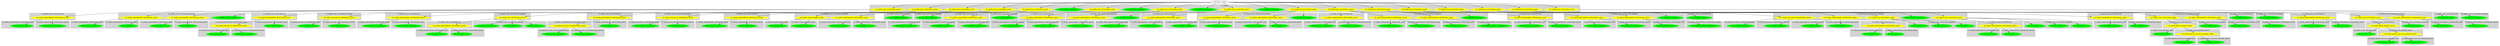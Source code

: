 digraph {

subgraph cluster0 {
 node [style=filled,color=white];
 style=filled;
 color=lightgrey;
 label = "CT_PROG";

"NT_EXPR_CALL_FUNCTION_22555"
 [fillcolor = yellow]
"NT_EXPR_CALL_FUNCTION_22566"
 [fillcolor = yellow]
"NT_EXPR_CALL_FUNCTION_22575"
 [fillcolor = yellow]
"NT_EXPR_CALL_FUNCTION_22586"
 [fillcolor = yellow]
"NT_EXPR_CALL_FUNCTION_22595"
 [fillcolor = yellow]
"NT_EXPR_CALL_FUNCTION_22605"
 [fillcolor = yellow]
"NT_EXPR_CALL_FUNCTION_22608"
 [fillcolor = yellow]
"NT_EXPR_CALL_FUNCTION_22613"
 [fillcolor = yellow]
"NT_ID_22621< meta.pred >"
 [fillcolor = green]
"NT_EXPR_CALL_FUNCTION_22622"
 [fillcolor = yellow]
"NT_ID_22633< meat.pred >"
 [fillcolor = green]
"NT_EXPR_CALL_FUNCTION_22634"
 [fillcolor = yellow]
"NT_ID_22645< meat.pred >"
 [fillcolor = green]
"NT_EXPR_CALL_FUNCTION_22646"
 [fillcolor = yellow]
"NT_ID_22657< meat.pred >"
 [fillcolor = green]
"NT_EXPR_CALL_FUNCTION_22658"
 [fillcolor = yellow]
"NT_EXPR_CALL_FUNCTION_22681"
 [fillcolor = yellow]
"NT_EXPR_CALL_FUNCTION_22695"
 [fillcolor = yellow]
"NT_EXPR_CALL_FUNCTION_22698"
 [fillcolor = yellow]
"NT_EXPR_CALL_FUNCTION_22712"
 [fillcolor = yellow]
}
"NT_PROG_22554"->"NT_EXPR_CALL_FUNCTION_22555"
subgraph cluster1 {
 node [style=filled,color=white];
 style=filled;
 color=lightgrey;
 label = "CT_EXPR_CALL_FUNCTION_ID";

"NT_EXPR_ASSIGNMENT_OPETATORS_22556"
 [fillcolor = yellow]
}
subgraph cluster2 {
 node [style=filled,color=white];
 style=filled;
 color=lightgrey;
 label = "CT_EXPR_CALL_FUNCTION_PARAMS";

"NT_STRING_22559< 'meat.txt' >"
 [fillcolor = green]
"NT_EXPR_ASSIGNMENT_OPETATORS_22560"
 [fillcolor = yellow]
"NT_EXPR_ASSIGNMENT_OPETATORS_22563"
 [fillcolor = yellow]
}
"NT_EXPR_CALL_FUNCTION_22555"->"NT_EXPR_ASSIGNMENT_OPETATORS_22556"
subgraph cluster3 {
 node [style=filled,color=white];
 style=filled;
 color=lightgrey;
 label = "CT_EXPR_ASSIGNMENT_OPETATORS_LEFT";

"NT_ID_22557< meat >"
 [fillcolor = green]
}
subgraph cluster4 {
 node [style=filled,color=white];
 style=filled;
 color=lightgrey;
 label = "CT_EXPR_ASSIGNMENT_OPETATORS_RIGHT";

"NT_ID_22558< read.table >"
 [fillcolor = green]
}
"NT_EXPR_ASSIGNMENT_OPETATORS_22556"->"NT_ID_22557< meat >"
"NT_EXPR_ASSIGNMENT_OPETATORS_22556"->"NT_ID_22558< read.table >"
"NT_EXPR_CALL_FUNCTION_22555"->"NT_STRING_22559< 'meat.txt' >"
"NT_EXPR_CALL_FUNCTION_22555"->"NT_EXPR_ASSIGNMENT_OPETATORS_22560"
subgraph cluster5 {
 node [style=filled,color=white];
 style=filled;
 color=lightgrey;
 label = "CT_EXPR_ASSIGNMENT_OPETATORS_LEFT";

"NT_ID_22561< header >"
 [fillcolor = green]
}
subgraph cluster6 {
 node [style=filled,color=white];
 style=filled;
 color=lightgrey;
 label = "CT_EXPR_ASSIGNMENT_OPETATORS_RIGHT";

"NT_ID_22562< T >"
 [fillcolor = green]
}
"NT_EXPR_ASSIGNMENT_OPETATORS_22560"->"NT_ID_22561< header >"
"NT_EXPR_ASSIGNMENT_OPETATORS_22560"->"NT_ID_22562< T >"
"NT_EXPR_CALL_FUNCTION_22555"->"NT_EXPR_ASSIGNMENT_OPETATORS_22563"
subgraph cluster7 {
 node [style=filled,color=white];
 style=filled;
 color=lightgrey;
 label = "CT_EXPR_ASSIGNMENT_OPETATORS_LEFT";

"NT_ID_22564< as.is >"
 [fillcolor = green]
}
subgraph cluster8 {
 node [style=filled,color=white];
 style=filled;
 color=lightgrey;
 label = "CT_EXPR_ASSIGNMENT_OPETATORS_RIGHT";

"NT_ID_22565< T >"
 [fillcolor = green]
}
"NT_EXPR_ASSIGNMENT_OPETATORS_22563"->"NT_ID_22564< as.is >"
"NT_EXPR_ASSIGNMENT_OPETATORS_22563"->"NT_ID_22565< T >"
"NT_PROG_22554"->"NT_EXPR_CALL_FUNCTION_22566"
subgraph cluster9 {
 node [style=filled,color=white];
 style=filled;
 color=lightgrey;
 label = "CT_EXPR_CALL_FUNCTION_ID";

"NT_EXPR_ASSIGNMENT_OPETATORS_22567"
 [fillcolor = yellow]
}
subgraph cluster10 {
 node [style=filled,color=white];
 style=filled;
 color=lightgrey;
 label = "CT_EXPR_CALL_FUNCTION_PARAMS";

"NT_EXPR_DOLLAR_AT_OPERATORS_22572"
 [fillcolor = yellow]
}
"NT_EXPR_CALL_FUNCTION_22566"->"NT_EXPR_ASSIGNMENT_OPETATORS_22567"
subgraph cluster11 {
 node [style=filled,color=white];
 style=filled;
 color=lightgrey;
 label = "CT_EXPR_ASSIGNMENT_OPETATORS_LEFT";

"NT_EXPR_DOLLAR_AT_OPERATORS_22568"
 [fillcolor = yellow]
}
subgraph cluster12 {
 node [style=filled,color=white];
 style=filled;
 color=lightgrey;
 label = "CT_EXPR_ASSIGNMENT_OPETATORS_RIGHT";

"NT_ID_22571< log >"
 [fillcolor = green]
}
"NT_EXPR_ASSIGNMENT_OPETATORS_22567"->"NT_EXPR_DOLLAR_AT_OPERATORS_22568"
subgraph cluster13 {
 node [style=filled,color=white];
 style=filled;
 color=lightgrey;
 label = "CT_EXPR_DOLLAR_AT_OPERATORS_BASE";

"NT_ID_22569< meat >"
 [fillcolor = green]
}
subgraph cluster14 {
 node [style=filled,color=white];
 style=filled;
 color=lightgrey;
 label = "CT_EXPR_DOLLAR_AT_OPERATORS_OFFSET";

"NT_ID_22570< logtime >"
 [fillcolor = green]
}
"NT_EXPR_DOLLAR_AT_OPERATORS_22568"->"NT_ID_22569< meat >"
"NT_EXPR_DOLLAR_AT_OPERATORS_22568"->"NT_ID_22570< logtime >"
"NT_EXPR_ASSIGNMENT_OPETATORS_22567"->"NT_ID_22571< log >"
"NT_EXPR_CALL_FUNCTION_22566"->"NT_EXPR_DOLLAR_AT_OPERATORS_22572"
subgraph cluster15 {
 node [style=filled,color=white];
 style=filled;
 color=lightgrey;
 label = "CT_EXPR_DOLLAR_AT_OPERATORS_BASE";

"NT_ID_22573< meat >"
 [fillcolor = green]
}
subgraph cluster16 {
 node [style=filled,color=white];
 style=filled;
 color=lightgrey;
 label = "CT_EXPR_DOLLAR_AT_OPERATORS_OFFSET";

"NT_ID_22574< time >"
 [fillcolor = green]
}
"NT_EXPR_DOLLAR_AT_OPERATORS_22572"->"NT_ID_22573< meat >"
"NT_EXPR_DOLLAR_AT_OPERATORS_22572"->"NT_ID_22574< time >"
"NT_PROG_22554"->"NT_EXPR_CALL_FUNCTION_22575"
subgraph cluster17 {
 node [style=filled,color=white];
 style=filled;
 color=lightgrey;
 label = "CT_EXPR_CALL_FUNCTION_ID";

"NT_EXPR_ASSIGNMENT_OPETATORS_22576"
 [fillcolor = yellow]
}
subgraph cluster18 {
 node [style=filled,color=white];
 style=filled;
 color=lightgrey;
 label = "CT_EXPR_CALL_FUNCTION_PARAMS";

"NT_EXPR_CALL_FUNCTION_22579"
 [fillcolor = yellow]
}
"NT_EXPR_CALL_FUNCTION_22575"->"NT_EXPR_ASSIGNMENT_OPETATORS_22576"
subgraph cluster19 {
 node [style=filled,color=white];
 style=filled;
 color=lightgrey;
 label = "CT_EXPR_ASSIGNMENT_OPETATORS_LEFT";

"NT_ID_22577< meat.new >"
 [fillcolor = green]
}
subgraph cluster20 {
 node [style=filled,color=white];
 style=filled;
 color=lightgrey;
 label = "CT_EXPR_ASSIGNMENT_OPETATORS_RIGHT";

"NT_ID_22578< data.frame >"
 [fillcolor = green]
}
"NT_EXPR_ASSIGNMENT_OPETATORS_22576"->"NT_ID_22577< meat.new >"
"NT_EXPR_ASSIGNMENT_OPETATORS_22576"->"NT_ID_22578< data.frame >"
"NT_EXPR_CALL_FUNCTION_22575"->"NT_EXPR_CALL_FUNCTION_22579"
subgraph cluster21 {
 node [style=filled,color=white];
 style=filled;
 color=lightgrey;
 label = "CT_EXPR_CALL_FUNCTION_ID";

"NT_EXPR_ASSIGNMENT_OPETATORS_22580"
 [fillcolor = yellow]
}
subgraph cluster22 {
 node [style=filled,color=white];
 style=filled;
 color=lightgrey;
 label = "CT_EXPR_CALL_FUNCTION_PARAMS";

"NT_INT_22583< 1 >"
 [fillcolor = green]
"NT_INT_22584< 5 >"
 [fillcolor = green]
"NT_FLOAT_22585< 0.5 >"
 [fillcolor = green]
}
"NT_EXPR_CALL_FUNCTION_22579"->"NT_EXPR_ASSIGNMENT_OPETATORS_22580"
subgraph cluster23 {
 node [style=filled,color=white];
 style=filled;
 color=lightgrey;
 label = "CT_EXPR_ASSIGNMENT_OPETATORS_LEFT";

"NT_ID_22581< time >"
 [fillcolor = green]
}
subgraph cluster24 {
 node [style=filled,color=white];
 style=filled;
 color=lightgrey;
 label = "CT_EXPR_ASSIGNMENT_OPETATORS_RIGHT";

"NT_ID_22582< seq >"
 [fillcolor = green]
}
"NT_EXPR_ASSIGNMENT_OPETATORS_22580"->"NT_ID_22581< time >"
"NT_EXPR_ASSIGNMENT_OPETATORS_22580"->"NT_ID_22582< seq >"
"NT_EXPR_CALL_FUNCTION_22579"->"NT_INT_22583< 1 >"
"NT_EXPR_CALL_FUNCTION_22579"->"NT_INT_22584< 5 >"
"NT_EXPR_CALL_FUNCTION_22579"->"NT_FLOAT_22585< 0.5 >"
"NT_PROG_22554"->"NT_EXPR_CALL_FUNCTION_22586"
subgraph cluster25 {
 node [style=filled,color=white];
 style=filled;
 color=lightgrey;
 label = "CT_EXPR_CALL_FUNCTION_ID";

"NT_EXPR_ASSIGNMENT_OPETATORS_22587"
 [fillcolor = yellow]
}
subgraph cluster26 {
 node [style=filled,color=white];
 style=filled;
 color=lightgrey;
 label = "CT_EXPR_CALL_FUNCTION_PARAMS";

"NT_EXPR_DOLLAR_AT_OPERATORS_22592"
 [fillcolor = yellow]
}
"NT_EXPR_CALL_FUNCTION_22586"->"NT_EXPR_ASSIGNMENT_OPETATORS_22587"
subgraph cluster27 {
 node [style=filled,color=white];
 style=filled;
 color=lightgrey;
 label = "CT_EXPR_ASSIGNMENT_OPETATORS_LEFT";

"NT_EXPR_DOLLAR_AT_OPERATORS_22588"
 [fillcolor = yellow]
}
subgraph cluster28 {
 node [style=filled,color=white];
 style=filled;
 color=lightgrey;
 label = "CT_EXPR_ASSIGNMENT_OPETATORS_RIGHT";

"NT_ID_22591< log >"
 [fillcolor = green]
}
"NT_EXPR_ASSIGNMENT_OPETATORS_22587"->"NT_EXPR_DOLLAR_AT_OPERATORS_22588"
subgraph cluster29 {
 node [style=filled,color=white];
 style=filled;
 color=lightgrey;
 label = "CT_EXPR_DOLLAR_AT_OPERATORS_BASE";

"NT_ID_22589< meat.new >"
 [fillcolor = green]
}
subgraph cluster30 {
 node [style=filled,color=white];
 style=filled;
 color=lightgrey;
 label = "CT_EXPR_DOLLAR_AT_OPERATORS_OFFSET";

"NT_ID_22590< logtime >"
 [fillcolor = green]
}
"NT_EXPR_DOLLAR_AT_OPERATORS_22588"->"NT_ID_22589< meat.new >"
"NT_EXPR_DOLLAR_AT_OPERATORS_22588"->"NT_ID_22590< logtime >"
"NT_EXPR_ASSIGNMENT_OPETATORS_22587"->"NT_ID_22591< log >"
"NT_EXPR_CALL_FUNCTION_22586"->"NT_EXPR_DOLLAR_AT_OPERATORS_22592"
subgraph cluster31 {
 node [style=filled,color=white];
 style=filled;
 color=lightgrey;
 label = "CT_EXPR_DOLLAR_AT_OPERATORS_BASE";

"NT_ID_22593< meat.new >"
 [fillcolor = green]
}
subgraph cluster32 {
 node [style=filled,color=white];
 style=filled;
 color=lightgrey;
 label = "CT_EXPR_DOLLAR_AT_OPERATORS_OFFSET";

"NT_ID_22594< time >"
 [fillcolor = green]
}
"NT_EXPR_DOLLAR_AT_OPERATORS_22592"->"NT_ID_22593< meat.new >"
"NT_EXPR_DOLLAR_AT_OPERATORS_22592"->"NT_ID_22594< time >"
"NT_PROG_22554"->"NT_EXPR_CALL_FUNCTION_22595"
subgraph cluster33 {
 node [style=filled,color=white];
 style=filled;
 color=lightgrey;
 label = "CT_EXPR_CALL_FUNCTION_ID";

"NT_EXPR_ASSIGNMENT_OPETATORS_22596"
 [fillcolor = yellow]
}
subgraph cluster34 {
 node [style=filled,color=white];
 style=filled;
 color=lightgrey;
 label = "CT_EXPR_CALL_FUNCTION_PARAMS";

"NT_EXPR_TILDE_BINARY_22599"
 [fillcolor = yellow]
"NT_EXPR_ASSIGNMENT_OPETATORS_22602"
 [fillcolor = yellow]
}
"NT_EXPR_CALL_FUNCTION_22595"->"NT_EXPR_ASSIGNMENT_OPETATORS_22596"
subgraph cluster35 {
 node [style=filled,color=white];
 style=filled;
 color=lightgrey;
 label = "CT_EXPR_ASSIGNMENT_OPETATORS_LEFT";

"NT_ID_22597< meat.lm >"
 [fillcolor = green]
}
subgraph cluster36 {
 node [style=filled,color=white];
 style=filled;
 color=lightgrey;
 label = "CT_EXPR_ASSIGNMENT_OPETATORS_RIGHT";

"NT_ID_22598< lm >"
 [fillcolor = green]
}
"NT_EXPR_ASSIGNMENT_OPETATORS_22596"->"NT_ID_22597< meat.lm >"
"NT_EXPR_ASSIGNMENT_OPETATORS_22596"->"NT_ID_22598< lm >"
"NT_EXPR_CALL_FUNCTION_22595"->"NT_EXPR_TILDE_BINARY_22599"
subgraph cluster37 {
 node [style=filled,color=white];
 style=filled;
 color=lightgrey;
 label = "CT_EXPR_TILDE_BINARY_LEFT";

"NT_ID_22600< ph >"
 [fillcolor = green]
}
subgraph cluster38 {
 node [style=filled,color=white];
 style=filled;
 color=lightgrey;
 label = "CT_EXPR_TILDE_BINARY_RIGHT";

"NT_ID_22601< logtime >"
 [fillcolor = green]
}
"NT_EXPR_TILDE_BINARY_22599"->"NT_ID_22600< ph >"
"NT_EXPR_TILDE_BINARY_22599"->"NT_ID_22601< logtime >"
"NT_EXPR_CALL_FUNCTION_22595"->"NT_EXPR_ASSIGNMENT_OPETATORS_22602"
subgraph cluster39 {
 node [style=filled,color=white];
 style=filled;
 color=lightgrey;
 label = "CT_EXPR_ASSIGNMENT_OPETATORS_LEFT";

"NT_ID_22603< data >"
 [fillcolor = green]
}
subgraph cluster40 {
 node [style=filled,color=white];
 style=filled;
 color=lightgrey;
 label = "CT_EXPR_ASSIGNMENT_OPETATORS_RIGHT";

"NT_ID_22604< meat >"
 [fillcolor = green]
}
"NT_EXPR_ASSIGNMENT_OPETATORS_22602"->"NT_ID_22603< data >"
"NT_EXPR_ASSIGNMENT_OPETATORS_22602"->"NT_ID_22604< meat >"
"NT_PROG_22554"->"NT_EXPR_CALL_FUNCTION_22605"
subgraph cluster41 {
 node [style=filled,color=white];
 style=filled;
 color=lightgrey;
 label = "CT_EXPR_CALL_FUNCTION_ID";

"NT_ID_22606< summary >"
 [fillcolor = green]
}
subgraph cluster42 {
 node [style=filled,color=white];
 style=filled;
 color=lightgrey;
 label = "CT_EXPR_CALL_FUNCTION_PARAMS";

"NT_ID_22607< meat.lm >"
 [fillcolor = green]
}
"NT_EXPR_CALL_FUNCTION_22605"->"NT_ID_22606< summary >"
"NT_EXPR_CALL_FUNCTION_22605"->"NT_ID_22607< meat.lm >"
"NT_PROG_22554"->"NT_EXPR_CALL_FUNCTION_22608"
subgraph cluster43 {
 node [style=filled,color=white];
 style=filled;
 color=lightgrey;
 label = "CT_EXPR_CALL_FUNCTION_ID";

"NT_EXPR_ASSIGNMENT_OPETATORS_22609"
 [fillcolor = yellow]
}
subgraph cluster44 {
 node [style=filled,color=white];
 style=filled;
 color=lightgrey;
 label = "CT_EXPR_CALL_FUNCTION_PARAMS";

"NT_ID_22612< meat.lm >"
 [fillcolor = green]
}
"NT_EXPR_CALL_FUNCTION_22608"->"NT_EXPR_ASSIGNMENT_OPETATORS_22609"
subgraph cluster45 {
 node [style=filled,color=white];
 style=filled;
 color=lightgrey;
 label = "CT_EXPR_ASSIGNMENT_OPETATORS_LEFT";

"NT_ID_22610< meat.pred >"
 [fillcolor = green]
}
subgraph cluster46 {
 node [style=filled,color=white];
 style=filled;
 color=lightgrey;
 label = "CT_EXPR_ASSIGNMENT_OPETATORS_RIGHT";

"NT_ID_22611< predict >"
 [fillcolor = green]
}
"NT_EXPR_ASSIGNMENT_OPETATORS_22609"->"NT_ID_22610< meat.pred >"
"NT_EXPR_ASSIGNMENT_OPETATORS_22609"->"NT_ID_22611< predict >"
"NT_EXPR_CALL_FUNCTION_22608"->"NT_ID_22612< meat.lm >"
"NT_PROG_22554"->"NT_EXPR_CALL_FUNCTION_22613"
subgraph cluster47 {
 node [style=filled,color=white];
 style=filled;
 color=lightgrey;
 label = "CT_EXPR_CALL_FUNCTION_ID";

"NT_EXPR_ASSIGNMENT_OPETATORS_22614"
 [fillcolor = yellow]
}
subgraph cluster48 {
 node [style=filled,color=white];
 style=filled;
 color=lightgrey;
 label = "CT_EXPR_CALL_FUNCTION_PARAMS";

"NT_ID_22617< meat.lm >"
 [fillcolor = green]
"NT_EXPR_ASSIGNMENT_OPETATORS_22618"
 [fillcolor = yellow]
}
"NT_EXPR_CALL_FUNCTION_22613"->"NT_EXPR_ASSIGNMENT_OPETATORS_22614"
subgraph cluster49 {
 node [style=filled,color=white];
 style=filled;
 color=lightgrey;
 label = "CT_EXPR_ASSIGNMENT_OPETATORS_LEFT";

"NT_ID_22615< meat.pred >"
 [fillcolor = green]
}
subgraph cluster50 {
 node [style=filled,color=white];
 style=filled;
 color=lightgrey;
 label = "CT_EXPR_ASSIGNMENT_OPETATORS_RIGHT";

"NT_ID_22616< predict >"
 [fillcolor = green]
}
"NT_EXPR_ASSIGNMENT_OPETATORS_22614"->"NT_ID_22615< meat.pred >"
"NT_EXPR_ASSIGNMENT_OPETATORS_22614"->"NT_ID_22616< predict >"
"NT_EXPR_CALL_FUNCTION_22613"->"NT_ID_22617< meat.lm >"
"NT_EXPR_CALL_FUNCTION_22613"->"NT_EXPR_ASSIGNMENT_OPETATORS_22618"
subgraph cluster51 {
 node [style=filled,color=white];
 style=filled;
 color=lightgrey;
 label = "CT_EXPR_ASSIGNMENT_OPETATORS_LEFT";

"NT_ID_22619< newdata >"
 [fillcolor = green]
}
subgraph cluster52 {
 node [style=filled,color=white];
 style=filled;
 color=lightgrey;
 label = "CT_EXPR_ASSIGNMENT_OPETATORS_RIGHT";

"NT_ID_22620< meat.new >"
 [fillcolor = green]
}
"NT_EXPR_ASSIGNMENT_OPETATORS_22618"->"NT_ID_22619< newdata >"
"NT_EXPR_ASSIGNMENT_OPETATORS_22618"->"NT_ID_22620< meat.new >"
"NT_PROG_22554"->"NT_ID_22621< meta.pred >"
"NT_PROG_22554"->"NT_EXPR_CALL_FUNCTION_22622"
subgraph cluster53 {
 node [style=filled,color=white];
 style=filled;
 color=lightgrey;
 label = "CT_EXPR_CALL_FUNCTION_ID";

"NT_EXPR_ASSIGNMENT_OPETATORS_22623"
 [fillcolor = yellow]
}
subgraph cluster54 {
 node [style=filled,color=white];
 style=filled;
 color=lightgrey;
 label = "CT_EXPR_CALL_FUNCTION_PARAMS";

"NT_ID_22626< meat.lm >"
 [fillcolor = green]
"NT_EXPR_ASSIGNMENT_OPETATORS_22627"
 [fillcolor = yellow]
"NT_EXPR_ASSIGNMENT_OPETATORS_22630"
 [fillcolor = yellow]
}
"NT_EXPR_CALL_FUNCTION_22622"->"NT_EXPR_ASSIGNMENT_OPETATORS_22623"
subgraph cluster55 {
 node [style=filled,color=white];
 style=filled;
 color=lightgrey;
 label = "CT_EXPR_ASSIGNMENT_OPETATORS_LEFT";

"NT_ID_22624< meat.pred >"
 [fillcolor = green]
}
subgraph cluster56 {
 node [style=filled,color=white];
 style=filled;
 color=lightgrey;
 label = "CT_EXPR_ASSIGNMENT_OPETATORS_RIGHT";

"NT_ID_22625< predict >"
 [fillcolor = green]
}
"NT_EXPR_ASSIGNMENT_OPETATORS_22623"->"NT_ID_22624< meat.pred >"
"NT_EXPR_ASSIGNMENT_OPETATORS_22623"->"NT_ID_22625< predict >"
"NT_EXPR_CALL_FUNCTION_22622"->"NT_ID_22626< meat.lm >"
"NT_EXPR_CALL_FUNCTION_22622"->"NT_EXPR_ASSIGNMENT_OPETATORS_22627"
subgraph cluster57 {
 node [style=filled,color=white];
 style=filled;
 color=lightgrey;
 label = "CT_EXPR_ASSIGNMENT_OPETATORS_LEFT";

"NT_ID_22628< newdata >"
 [fillcolor = green]
}
subgraph cluster58 {
 node [style=filled,color=white];
 style=filled;
 color=lightgrey;
 label = "CT_EXPR_ASSIGNMENT_OPETATORS_RIGHT";

"NT_ID_22629< meat.new >"
 [fillcolor = green]
}
"NT_EXPR_ASSIGNMENT_OPETATORS_22627"->"NT_ID_22628< newdata >"
"NT_EXPR_ASSIGNMENT_OPETATORS_22627"->"NT_ID_22629< meat.new >"
"NT_EXPR_CALL_FUNCTION_22622"->"NT_EXPR_ASSIGNMENT_OPETATORS_22630"
subgraph cluster59 {
 node [style=filled,color=white];
 style=filled;
 color=lightgrey;
 label = "CT_EXPR_ASSIGNMENT_OPETATORS_LEFT";

"NT_ID_22631< se.fit >"
 [fillcolor = green]
}
subgraph cluster60 {
 node [style=filled,color=white];
 style=filled;
 color=lightgrey;
 label = "CT_EXPR_ASSIGNMENT_OPETATORS_RIGHT";

"NT_ID_22632< T >"
 [fillcolor = green]
}
"NT_EXPR_ASSIGNMENT_OPETATORS_22630"->"NT_ID_22631< se.fit >"
"NT_EXPR_ASSIGNMENT_OPETATORS_22630"->"NT_ID_22632< T >"
"NT_PROG_22554"->"NT_ID_22633< meat.pred >"
"NT_PROG_22554"->"NT_EXPR_CALL_FUNCTION_22634"
subgraph cluster61 {
 node [style=filled,color=white];
 style=filled;
 color=lightgrey;
 label = "CT_EXPR_CALL_FUNCTION_ID";

"NT_EXPR_ASSIGNMENT_OPETATORS_22635"
 [fillcolor = yellow]
}
subgraph cluster62 {
 node [style=filled,color=white];
 style=filled;
 color=lightgrey;
 label = "CT_EXPR_CALL_FUNCTION_PARAMS";

"NT_ID_22638< meat.lm >"
 [fillcolor = green]
"NT_EXPR_ASSIGNMENT_OPETATORS_22639"
 [fillcolor = yellow]
"NT_EXPR_ASSIGNMENT_OPETATORS_22642"
 [fillcolor = yellow]
}
"NT_EXPR_CALL_FUNCTION_22634"->"NT_EXPR_ASSIGNMENT_OPETATORS_22635"
subgraph cluster63 {
 node [style=filled,color=white];
 style=filled;
 color=lightgrey;
 label = "CT_EXPR_ASSIGNMENT_OPETATORS_LEFT";

"NT_ID_22636< meat.pred >"
 [fillcolor = green]
}
subgraph cluster64 {
 node [style=filled,color=white];
 style=filled;
 color=lightgrey;
 label = "CT_EXPR_ASSIGNMENT_OPETATORS_RIGHT";

"NT_ID_22637< predict >"
 [fillcolor = green]
}
"NT_EXPR_ASSIGNMENT_OPETATORS_22635"->"NT_ID_22636< meat.pred >"
"NT_EXPR_ASSIGNMENT_OPETATORS_22635"->"NT_ID_22637< predict >"
"NT_EXPR_CALL_FUNCTION_22634"->"NT_ID_22638< meat.lm >"
"NT_EXPR_CALL_FUNCTION_22634"->"NT_EXPR_ASSIGNMENT_OPETATORS_22639"
subgraph cluster65 {
 node [style=filled,color=white];
 style=filled;
 color=lightgrey;
 label = "CT_EXPR_ASSIGNMENT_OPETATORS_LEFT";

"NT_ID_22640< newdata >"
 [fillcolor = green]
}
subgraph cluster66 {
 node [style=filled,color=white];
 style=filled;
 color=lightgrey;
 label = "CT_EXPR_ASSIGNMENT_OPETATORS_RIGHT";

"NT_ID_22641< meat.new >"
 [fillcolor = green]
}
"NT_EXPR_ASSIGNMENT_OPETATORS_22639"->"NT_ID_22640< newdata >"
"NT_EXPR_ASSIGNMENT_OPETATORS_22639"->"NT_ID_22641< meat.new >"
"NT_EXPR_CALL_FUNCTION_22634"->"NT_EXPR_ASSIGNMENT_OPETATORS_22642"
subgraph cluster67 {
 node [style=filled,color=white];
 style=filled;
 color=lightgrey;
 label = "CT_EXPR_ASSIGNMENT_OPETATORS_LEFT";

"NT_ID_22643< interval >"
 [fillcolor = green]
}
subgraph cluster68 {
 node [style=filled,color=white];
 style=filled;
 color=lightgrey;
 label = "CT_EXPR_ASSIGNMENT_OPETATORS_RIGHT";

"NT_STRING_22644< 'confidence' >"
 [fillcolor = green]
}
"NT_EXPR_ASSIGNMENT_OPETATORS_22642"->"NT_ID_22643< interval >"
"NT_EXPR_ASSIGNMENT_OPETATORS_22642"->"NT_STRING_22644< 'confidence' >"
"NT_PROG_22554"->"NT_ID_22645< meat.pred >"
"NT_PROG_22554"->"NT_EXPR_CALL_FUNCTION_22646"
subgraph cluster69 {
 node [style=filled,color=white];
 style=filled;
 color=lightgrey;
 label = "CT_EXPR_CALL_FUNCTION_ID";

"NT_EXPR_ASSIGNMENT_OPETATORS_22647"
 [fillcolor = yellow]
}
subgraph cluster70 {
 node [style=filled,color=white];
 style=filled;
 color=lightgrey;
 label = "CT_EXPR_CALL_FUNCTION_PARAMS";

"NT_ID_22650< meat.lm >"
 [fillcolor = green]
"NT_EXPR_ASSIGNMENT_OPETATORS_22651"
 [fillcolor = yellow]
"NT_EXPR_ASSIGNMENT_OPETATORS_22654"
 [fillcolor = yellow]
}
"NT_EXPR_CALL_FUNCTION_22646"->"NT_EXPR_ASSIGNMENT_OPETATORS_22647"
subgraph cluster71 {
 node [style=filled,color=white];
 style=filled;
 color=lightgrey;
 label = "CT_EXPR_ASSIGNMENT_OPETATORS_LEFT";

"NT_ID_22648< meat.pred >"
 [fillcolor = green]
}
subgraph cluster72 {
 node [style=filled,color=white];
 style=filled;
 color=lightgrey;
 label = "CT_EXPR_ASSIGNMENT_OPETATORS_RIGHT";

"NT_ID_22649< predict >"
 [fillcolor = green]
}
"NT_EXPR_ASSIGNMENT_OPETATORS_22647"->"NT_ID_22648< meat.pred >"
"NT_EXPR_ASSIGNMENT_OPETATORS_22647"->"NT_ID_22649< predict >"
"NT_EXPR_CALL_FUNCTION_22646"->"NT_ID_22650< meat.lm >"
"NT_EXPR_CALL_FUNCTION_22646"->"NT_EXPR_ASSIGNMENT_OPETATORS_22651"
subgraph cluster73 {
 node [style=filled,color=white];
 style=filled;
 color=lightgrey;
 label = "CT_EXPR_ASSIGNMENT_OPETATORS_LEFT";

"NT_ID_22652< newdata >"
 [fillcolor = green]
}
subgraph cluster74 {
 node [style=filled,color=white];
 style=filled;
 color=lightgrey;
 label = "CT_EXPR_ASSIGNMENT_OPETATORS_RIGHT";

"NT_ID_22653< meat.new >"
 [fillcolor = green]
}
"NT_EXPR_ASSIGNMENT_OPETATORS_22651"->"NT_ID_22652< newdata >"
"NT_EXPR_ASSIGNMENT_OPETATORS_22651"->"NT_ID_22653< meat.new >"
"NT_EXPR_CALL_FUNCTION_22646"->"NT_EXPR_ASSIGNMENT_OPETATORS_22654"
subgraph cluster75 {
 node [style=filled,color=white];
 style=filled;
 color=lightgrey;
 label = "CT_EXPR_ASSIGNMENT_OPETATORS_LEFT";

"NT_ID_22655< interval >"
 [fillcolor = green]
}
subgraph cluster76 {
 node [style=filled,color=white];
 style=filled;
 color=lightgrey;
 label = "CT_EXPR_ASSIGNMENT_OPETATORS_RIGHT";

"NT_STRING_22656< 'prediction' >"
 [fillcolor = green]
}
"NT_EXPR_ASSIGNMENT_OPETATORS_22654"->"NT_ID_22655< interval >"
"NT_EXPR_ASSIGNMENT_OPETATORS_22654"->"NT_STRING_22656< 'prediction' >"
"NT_PROG_22554"->"NT_ID_22657< meat.pred >"
"NT_PROG_22554"->"NT_EXPR_CALL_FUNCTION_22658"
subgraph cluster77 {
 node [style=filled,color=white];
 style=filled;
 color=lightgrey;
 label = "CT_EXPR_CALL_FUNCTION_ID";

"NT_ID_22659< matplot >"
 [fillcolor = green]
}
subgraph cluster78 {
 node [style=filled,color=white];
 style=filled;
 color=lightgrey;
 label = "CT_EXPR_CALL_FUNCTION_PARAMS";

"NT_EXPR_DOLLAR_AT_OPERATORS_22660"
 [fillcolor = yellow]
"NT_ID_22663< meat.pred >"
 [fillcolor = green]
"NT_EXPR_ASSIGNMENT_OPETATORS_22664"
 [fillcolor = yellow]
"NT_EXPR_CALL_FUNCTION_22667"
 [fillcolor = yellow]
"NT_EXPR_CALL_FUNCTION_22674"
 [fillcolor = yellow]
}
"NT_EXPR_CALL_FUNCTION_22658"->"NT_ID_22659< matplot >"
"NT_EXPR_CALL_FUNCTION_22658"->"NT_EXPR_DOLLAR_AT_OPERATORS_22660"
subgraph cluster79 {
 node [style=filled,color=white];
 style=filled;
 color=lightgrey;
 label = "CT_EXPR_DOLLAR_AT_OPERATORS_BASE";

"NT_ID_22661< meat.new >"
 [fillcolor = green]
}
subgraph cluster80 {
 node [style=filled,color=white];
 style=filled;
 color=lightgrey;
 label = "CT_EXPR_DOLLAR_AT_OPERATORS_OFFSET";

"NT_ID_22662< logtime >"
 [fillcolor = green]
}
"NT_EXPR_DOLLAR_AT_OPERATORS_22660"->"NT_ID_22661< meat.new >"
"NT_EXPR_DOLLAR_AT_OPERATORS_22660"->"NT_ID_22662< logtime >"
"NT_EXPR_CALL_FUNCTION_22658"->"NT_ID_22663< meat.pred >"
"NT_EXPR_CALL_FUNCTION_22658"->"NT_EXPR_ASSIGNMENT_OPETATORS_22664"
subgraph cluster81 {
 node [style=filled,color=white];
 style=filled;
 color=lightgrey;
 label = "CT_EXPR_ASSIGNMENT_OPETATORS_LEFT";

"NT_ID_22665< type >"
 [fillcolor = green]
}
subgraph cluster82 {
 node [style=filled,color=white];
 style=filled;
 color=lightgrey;
 label = "CT_EXPR_ASSIGNMENT_OPETATORS_RIGHT";

"NT_STRING_22666< 'l' >"
 [fillcolor = green]
}
"NT_EXPR_ASSIGNMENT_OPETATORS_22664"->"NT_ID_22665< type >"
"NT_EXPR_ASSIGNMENT_OPETATORS_22664"->"NT_STRING_22666< 'l' >"
"NT_EXPR_CALL_FUNCTION_22658"->"NT_EXPR_CALL_FUNCTION_22667"
subgraph cluster83 {
 node [style=filled,color=white];
 style=filled;
 color=lightgrey;
 label = "CT_EXPR_CALL_FUNCTION_ID";

"NT_EXPR_ASSIGNMENT_OPETATORS_22668"
 [fillcolor = yellow]
}
subgraph cluster84 {
 node [style=filled,color=white];
 style=filled;
 color=lightgrey;
 label = "CT_EXPR_CALL_FUNCTION_PARAMS";

"NT_INT_22671< 1 >"
 [fillcolor = green]
"NT_INT_22672< 2 >"
 [fillcolor = green]
"NT_INT_22673< 2 >"
 [fillcolor = green]
}
"NT_EXPR_CALL_FUNCTION_22667"->"NT_EXPR_ASSIGNMENT_OPETATORS_22668"
subgraph cluster85 {
 node [style=filled,color=white];
 style=filled;
 color=lightgrey;
 label = "CT_EXPR_ASSIGNMENT_OPETATORS_LEFT";

"NT_ID_22669< lty >"
 [fillcolor = green]
}
subgraph cluster86 {
 node [style=filled,color=white];
 style=filled;
 color=lightgrey;
 label = "CT_EXPR_ASSIGNMENT_OPETATORS_RIGHT";

"NT_ID_22670< c >"
 [fillcolor = green]
}
"NT_EXPR_ASSIGNMENT_OPETATORS_22668"->"NT_ID_22669< lty >"
"NT_EXPR_ASSIGNMENT_OPETATORS_22668"->"NT_ID_22670< c >"
"NT_EXPR_CALL_FUNCTION_22667"->"NT_INT_22671< 1 >"
"NT_EXPR_CALL_FUNCTION_22667"->"NT_INT_22672< 2 >"
"NT_EXPR_CALL_FUNCTION_22667"->"NT_INT_22673< 2 >"
"NT_EXPR_CALL_FUNCTION_22658"->"NT_EXPR_CALL_FUNCTION_22674"
subgraph cluster87 {
 node [style=filled,color=white];
 style=filled;
 color=lightgrey;
 label = "CT_EXPR_CALL_FUNCTION_ID";

"NT_EXPR_ASSIGNMENT_OPETATORS_22675"
 [fillcolor = yellow]
}
subgraph cluster88 {
 node [style=filled,color=white];
 style=filled;
 color=lightgrey;
 label = "CT_EXPR_CALL_FUNCTION_PARAMS";

"NT_INT_22678< 1 >"
 [fillcolor = green]
"NT_INT_22679< 2 >"
 [fillcolor = green]
"NT_INT_22680< 2 >"
 [fillcolor = green]
}
"NT_EXPR_CALL_FUNCTION_22674"->"NT_EXPR_ASSIGNMENT_OPETATORS_22675"
subgraph cluster89 {
 node [style=filled,color=white];
 style=filled;
 color=lightgrey;
 label = "CT_EXPR_ASSIGNMENT_OPETATORS_LEFT";

"NT_ID_22676< col >"
 [fillcolor = green]
}
subgraph cluster90 {
 node [style=filled,color=white];
 style=filled;
 color=lightgrey;
 label = "CT_EXPR_ASSIGNMENT_OPETATORS_RIGHT";

"NT_ID_22677< c >"
 [fillcolor = green]
}
"NT_EXPR_ASSIGNMENT_OPETATORS_22675"->"NT_ID_22676< col >"
"NT_EXPR_ASSIGNMENT_OPETATORS_22675"->"NT_ID_22677< c >"
"NT_EXPR_CALL_FUNCTION_22674"->"NT_INT_22678< 1 >"
"NT_EXPR_CALL_FUNCTION_22674"->"NT_INT_22679< 2 >"
"NT_EXPR_CALL_FUNCTION_22674"->"NT_INT_22680< 2 >"
"NT_PROG_22554"->"NT_EXPR_CALL_FUNCTION_22681"
subgraph cluster91 {
 node [style=filled,color=white];
 style=filled;
 color=lightgrey;
 label = "CT_EXPR_CALL_FUNCTION_ID";

"NT_EXPR_ASSIGNMENT_OPETATORS_22682"
 [fillcolor = yellow]
}
subgraph cluster92 {
 node [style=filled,color=white];
 style=filled;
 color=lightgrey;
 label = "CT_EXPR_CALL_FUNCTION_PARAMS";

"NT_EXPR_CALL_FUNCTION_22685"
 [fillcolor = yellow]
"NT_EXPR_ASSIGNMENT_OPETATORS_22692"
 [fillcolor = yellow]
}
"NT_EXPR_CALL_FUNCTION_22681"->"NT_EXPR_ASSIGNMENT_OPETATORS_22682"
subgraph cluster93 {
 node [style=filled,color=white];
 style=filled;
 color=lightgrey;
 label = "CT_EXPR_ASSIGNMENT_OPETATORS_LEFT";

"NT_ID_22683< meat.lof >"
 [fillcolor = green]
}
subgraph cluster94 {
 node [style=filled,color=white];
 style=filled;
 color=lightgrey;
 label = "CT_EXPR_ASSIGNMENT_OPETATORS_RIGHT";

"NT_ID_22684< lm >"
 [fillcolor = green]
}
"NT_EXPR_ASSIGNMENT_OPETATORS_22682"->"NT_ID_22683< meat.lof >"
"NT_EXPR_ASSIGNMENT_OPETATORS_22682"->"NT_ID_22684< lm >"
"NT_EXPR_CALL_FUNCTION_22681"->"NT_EXPR_CALL_FUNCTION_22685"
subgraph cluster95 {
 node [style=filled,color=white];
 style=filled;
 color=lightgrey;
 label = "CT_EXPR_CALL_FUNCTION_ID";

"NT_EXPR_TILDE_BINARY_22686"
 [fillcolor = yellow]
}
subgraph cluster96 {
 node [style=filled,color=white];
 style=filled;
 color=lightgrey;
 label = "CT_EXPR_CALL_FUNCTION_PARAMS";

"NT_ID_22691< time >"
 [fillcolor = green]
}
"NT_EXPR_CALL_FUNCTION_22685"->"NT_EXPR_TILDE_BINARY_22686"
subgraph cluster97 {
 node [style=filled,color=white];
 style=filled;
 color=lightgrey;
 label = "CT_EXPR_TILDE_BINARY_LEFT";

"NT_ID_22687< ph >"
 [fillcolor = green]
}
subgraph cluster98 {
 node [style=filled,color=white];
 style=filled;
 color=lightgrey;
 label = "CT_EXPR_TILDE_BINARY_RIGHT";

"NT_EXPR_MINUS_OR_PLUS_BINARY_22688"
 [fillcolor = yellow]
}
"NT_EXPR_TILDE_BINARY_22686"->"NT_ID_22687< ph >"
"NT_EXPR_TILDE_BINARY_22686"->"NT_EXPR_MINUS_OR_PLUS_BINARY_22688"
subgraph cluster99 {
 node [style=filled,color=white];
 style=filled;
 color=lightgrey;
 label = "CT_EXPR_MINUS_OR_PLUS_BINARY_LEFT";

"NT_ID_22689< time >"
 [fillcolor = green]
}
subgraph cluster100 {
 node [style=filled,color=white];
 style=filled;
 color=lightgrey;
 label = "CT_EXPR_MINUS_OR_PLUS_BINARY_RIGHT";

"NT_ID_22690< as.factor >"
 [fillcolor = green]
}
"NT_EXPR_MINUS_OR_PLUS_BINARY_22688"->"NT_ID_22689< time >"
"NT_EXPR_MINUS_OR_PLUS_BINARY_22688"->"NT_ID_22690< as.factor >"
"NT_EXPR_CALL_FUNCTION_22685"->"NT_ID_22691< time >"
"NT_EXPR_CALL_FUNCTION_22681"->"NT_EXPR_ASSIGNMENT_OPETATORS_22692"
subgraph cluster101 {
 node [style=filled,color=white];
 style=filled;
 color=lightgrey;
 label = "CT_EXPR_ASSIGNMENT_OPETATORS_LEFT";

"NT_ID_22693< data >"
 [fillcolor = green]
}
subgraph cluster102 {
 node [style=filled,color=white];
 style=filled;
 color=lightgrey;
 label = "CT_EXPR_ASSIGNMENT_OPETATORS_RIGHT";

"NT_ID_22694< meat >"
 [fillcolor = green]
}
"NT_EXPR_ASSIGNMENT_OPETATORS_22692"->"NT_ID_22693< data >"
"NT_EXPR_ASSIGNMENT_OPETATORS_22692"->"NT_ID_22694< meat >"
"NT_PROG_22554"->"NT_EXPR_CALL_FUNCTION_22695"
subgraph cluster103 {
 node [style=filled,color=white];
 style=filled;
 color=lightgrey;
 label = "CT_EXPR_CALL_FUNCTION_ID";

"NT_ID_22696< anova >"
 [fillcolor = green]
}
subgraph cluster104 {
 node [style=filled,color=white];
 style=filled;
 color=lightgrey;
 label = "CT_EXPR_CALL_FUNCTION_PARAMS";

"NT_ID_22697< meat.lof >"
 [fillcolor = green]
}
"NT_EXPR_CALL_FUNCTION_22695"->"NT_ID_22696< anova >"
"NT_EXPR_CALL_FUNCTION_22695"->"NT_ID_22697< meat.lof >"
"NT_PROG_22554"->"NT_EXPR_CALL_FUNCTION_22698"
subgraph cluster105 {
 node [style=filled,color=white];
 style=filled;
 color=lightgrey;
 label = "CT_EXPR_CALL_FUNCTION_ID";

"NT_EXPR_ASSIGNMENT_OPETATORS_22699"
 [fillcolor = yellow]
}
subgraph cluster106 {
 node [style=filled,color=white];
 style=filled;
 color=lightgrey;
 label = "CT_EXPR_CALL_FUNCTION_PARAMS";

"NT_EXPR_CALL_FUNCTION_22702"
 [fillcolor = yellow]
"NT_EXPR_ASSIGNMENT_OPETATORS_22709"
 [fillcolor = yellow]
}
"NT_EXPR_CALL_FUNCTION_22698"->"NT_EXPR_ASSIGNMENT_OPETATORS_22699"
subgraph cluster107 {
 node [style=filled,color=white];
 style=filled;
 color=lightgrey;
 label = "CT_EXPR_ASSIGNMENT_OPETATORS_LEFT";

"NT_ID_22700< meat.lof >"
 [fillcolor = green]
}
subgraph cluster108 {
 node [style=filled,color=white];
 style=filled;
 color=lightgrey;
 label = "CT_EXPR_ASSIGNMENT_OPETATORS_RIGHT";

"NT_ID_22701< lm >"
 [fillcolor = green]
}
"NT_EXPR_ASSIGNMENT_OPETATORS_22699"->"NT_ID_22700< meat.lof >"
"NT_EXPR_ASSIGNMENT_OPETATORS_22699"->"NT_ID_22701< lm >"
"NT_EXPR_CALL_FUNCTION_22698"->"NT_EXPR_CALL_FUNCTION_22702"
subgraph cluster109 {
 node [style=filled,color=white];
 style=filled;
 color=lightgrey;
 label = "CT_EXPR_CALL_FUNCTION_ID";

"NT_EXPR_TILDE_BINARY_22703"
 [fillcolor = yellow]
}
subgraph cluster110 {
 node [style=filled,color=white];
 style=filled;
 color=lightgrey;
 label = "CT_EXPR_CALL_FUNCTION_PARAMS";

"NT_ID_22708< time >"
 [fillcolor = green]
}
"NT_EXPR_CALL_FUNCTION_22702"->"NT_EXPR_TILDE_BINARY_22703"
subgraph cluster111 {
 node [style=filled,color=white];
 style=filled;
 color=lightgrey;
 label = "CT_EXPR_TILDE_BINARY_LEFT";

"NT_ID_22704< ph >"
 [fillcolor = green]
}
subgraph cluster112 {
 node [style=filled,color=white];
 style=filled;
 color=lightgrey;
 label = "CT_EXPR_TILDE_BINARY_RIGHT";

"NT_EXPR_MINUS_OR_PLUS_BINARY_22705"
 [fillcolor = yellow]
}
"NT_EXPR_TILDE_BINARY_22703"->"NT_ID_22704< ph >"
"NT_EXPR_TILDE_BINARY_22703"->"NT_EXPR_MINUS_OR_PLUS_BINARY_22705"
subgraph cluster113 {
 node [style=filled,color=white];
 style=filled;
 color=lightgrey;
 label = "CT_EXPR_MINUS_OR_PLUS_BINARY_LEFT";

"NT_ID_22706< logtime >"
 [fillcolor = green]
}
subgraph cluster114 {
 node [style=filled,color=white];
 style=filled;
 color=lightgrey;
 label = "CT_EXPR_MINUS_OR_PLUS_BINARY_RIGHT";

"NT_ID_22707< as.factor >"
 [fillcolor = green]
}
"NT_EXPR_MINUS_OR_PLUS_BINARY_22705"->"NT_ID_22706< logtime >"
"NT_EXPR_MINUS_OR_PLUS_BINARY_22705"->"NT_ID_22707< as.factor >"
"NT_EXPR_CALL_FUNCTION_22702"->"NT_ID_22708< time >"
"NT_EXPR_CALL_FUNCTION_22698"->"NT_EXPR_ASSIGNMENT_OPETATORS_22709"
subgraph cluster115 {
 node [style=filled,color=white];
 style=filled;
 color=lightgrey;
 label = "CT_EXPR_ASSIGNMENT_OPETATORS_LEFT";

"NT_ID_22710< data >"
 [fillcolor = green]
}
subgraph cluster116 {
 node [style=filled,color=white];
 style=filled;
 color=lightgrey;
 label = "CT_EXPR_ASSIGNMENT_OPETATORS_RIGHT";

"NT_ID_22711< meat >"
 [fillcolor = green]
}
"NT_EXPR_ASSIGNMENT_OPETATORS_22709"->"NT_ID_22710< data >"
"NT_EXPR_ASSIGNMENT_OPETATORS_22709"->"NT_ID_22711< meat >"
"NT_PROG_22554"->"NT_EXPR_CALL_FUNCTION_22712"
subgraph cluster117 {
 node [style=filled,color=white];
 style=filled;
 color=lightgrey;
 label = "CT_EXPR_CALL_FUNCTION_ID";

"NT_ID_22713< anova >"
 [fillcolor = green]
}
subgraph cluster118 {
 node [style=filled,color=white];
 style=filled;
 color=lightgrey;
 label = "CT_EXPR_CALL_FUNCTION_PARAMS";

"NT_ID_22714< meat.lof >"
 [fillcolor = green]
}
"NT_EXPR_CALL_FUNCTION_22712"->"NT_ID_22713< anova >"
"NT_EXPR_CALL_FUNCTION_22712"->"NT_ID_22714< meat.lof >"
}
